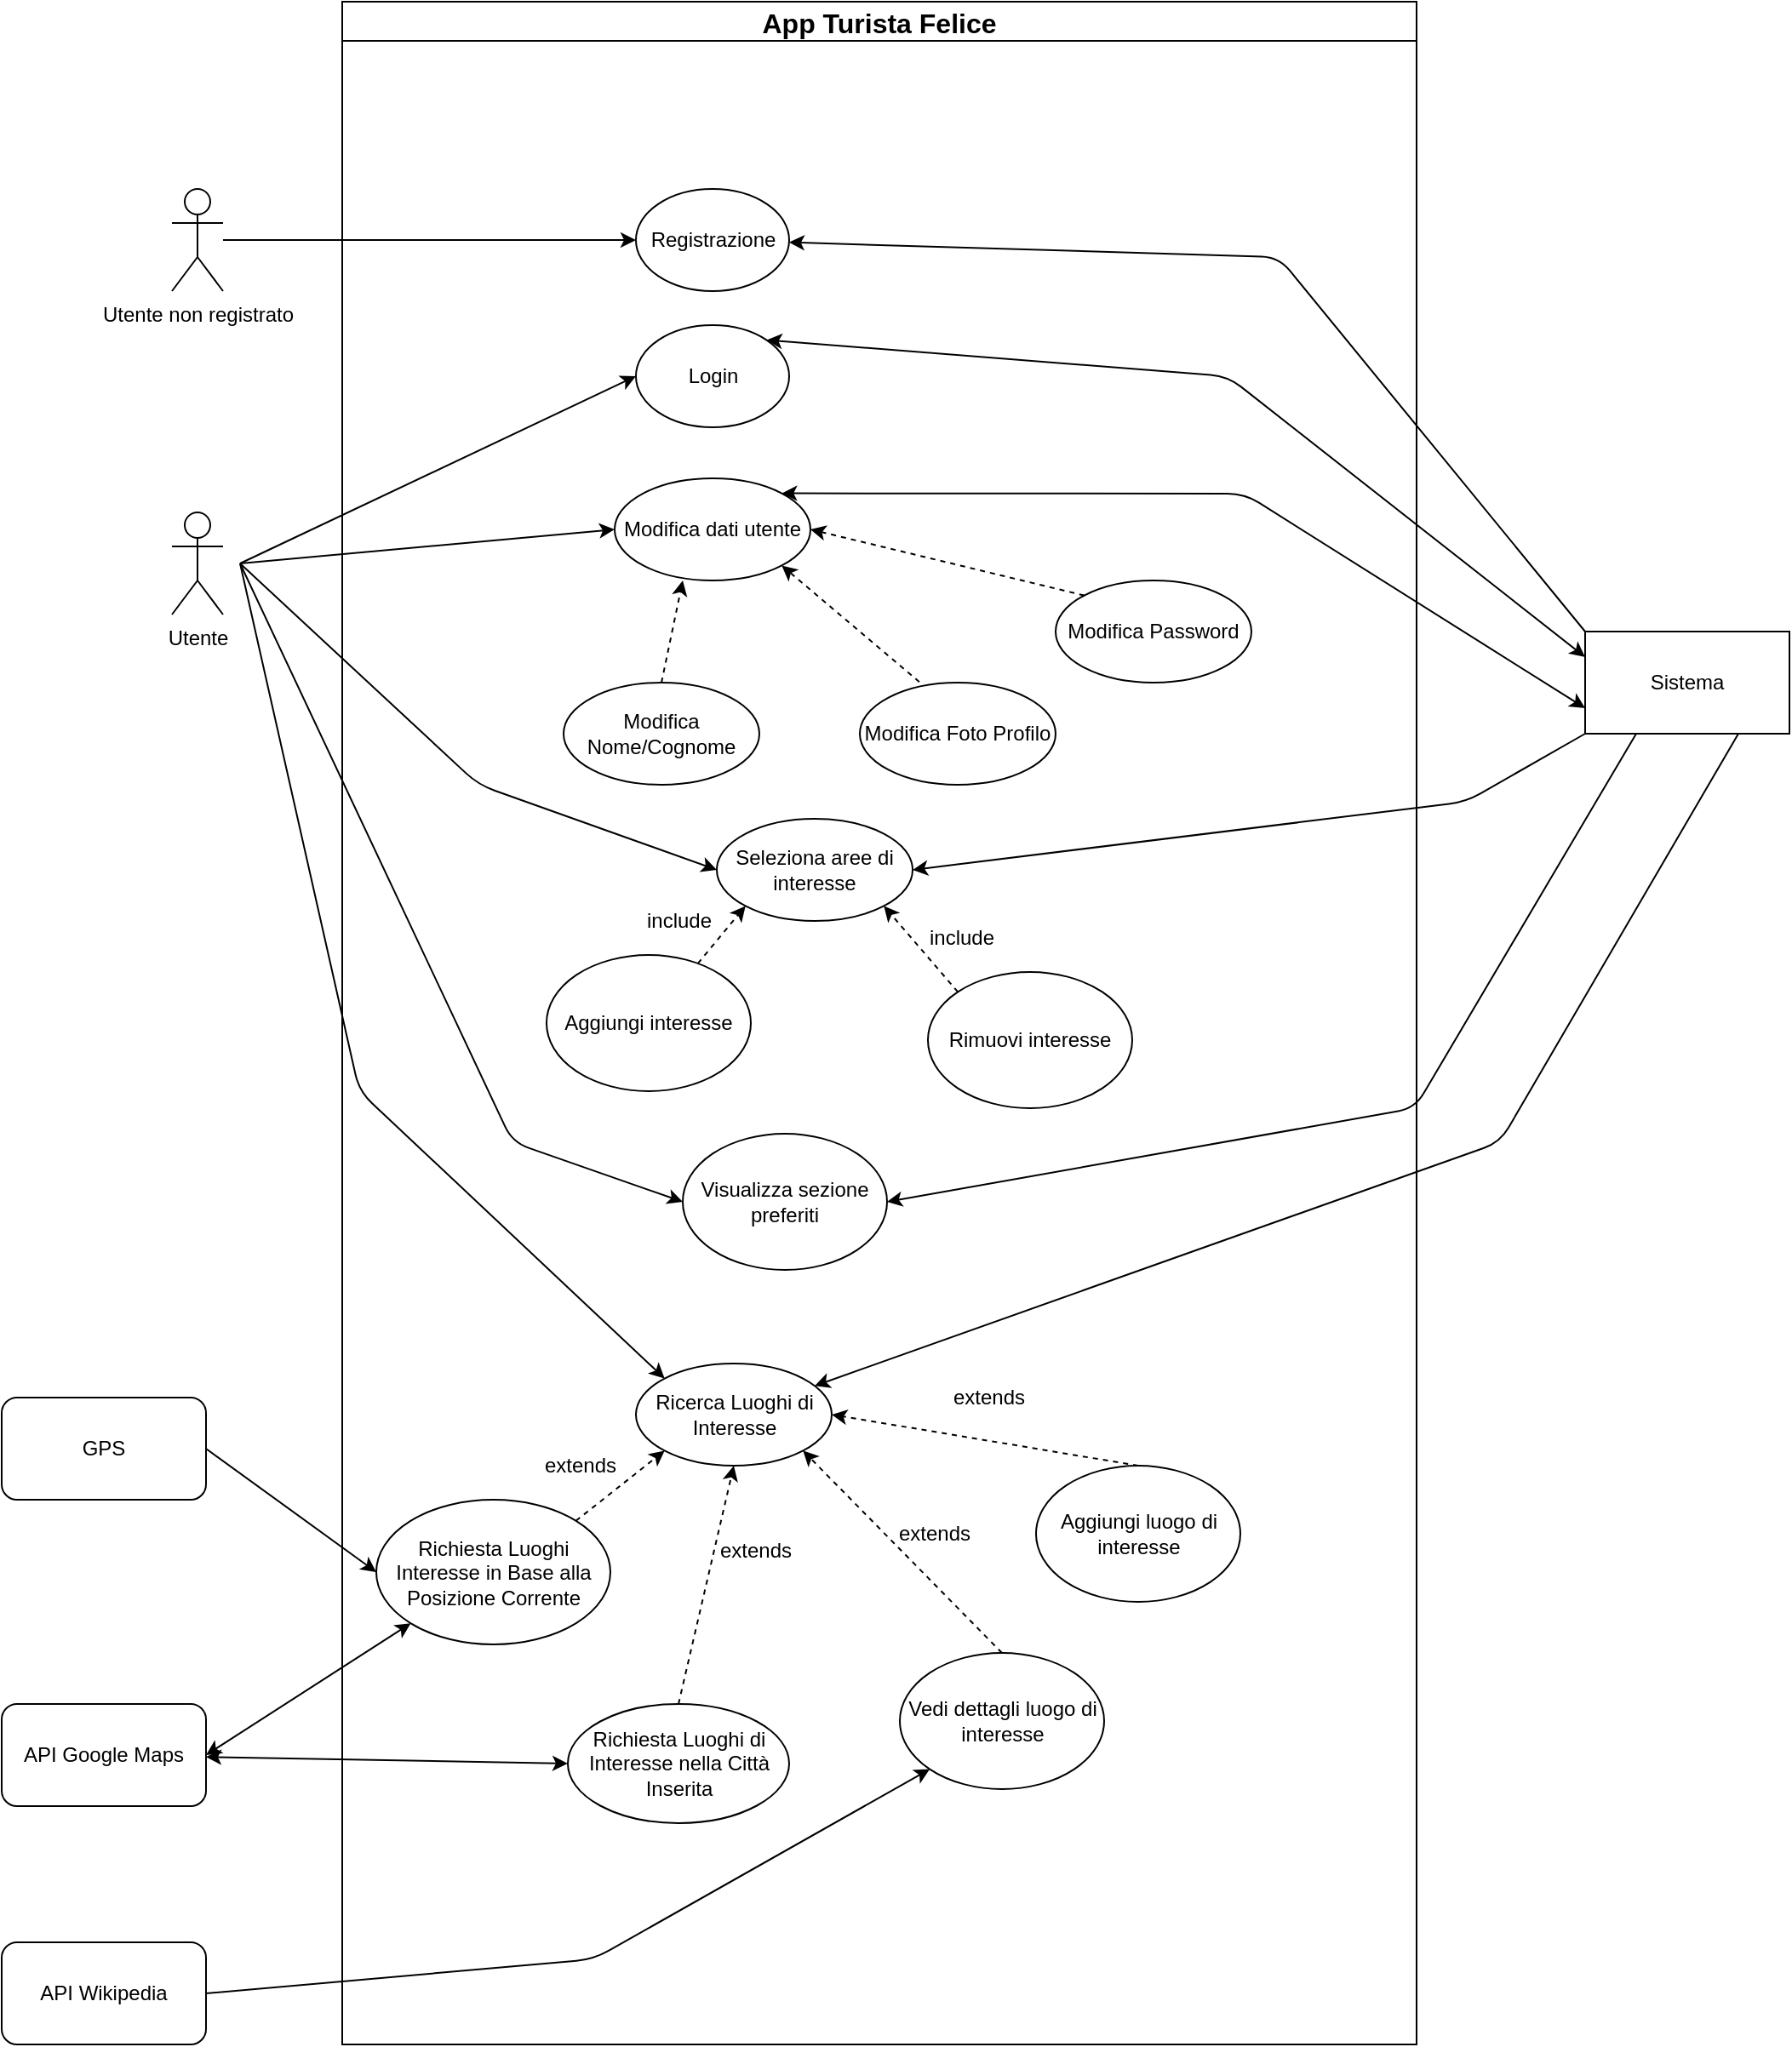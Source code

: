 <mxfile version="11.1.4" type="device"><diagram id="Df0mDbvAcybl1WbsHdeY" name="Page-1"><mxGraphModel dx="3422" dy="2692" grid="1" gridSize="10" guides="1" tooltips="1" connect="1" arrows="1" fold="1" page="1" pageScale="1" pageWidth="827" pageHeight="1169" math="0" shadow="0"><root><mxCell id="0"/><mxCell id="1" parent="0"/><mxCell id="vU6G-IjH8J_xqrElbZkD-1" value="Utente" style="shape=umlActor;verticalLabelPosition=bottom;labelBackgroundColor=#ffffff;verticalAlign=top;html=1;" parent="1" vertex="1"><mxGeometry x="-150" y="220" width="30" height="60" as="geometry"/></mxCell><mxCell id="vU6G-IjH8J_xqrElbZkD-6" value="Login" style="ellipse;whiteSpace=wrap;html=1;" parent="1" vertex="1"><mxGeometry x="122.5" y="110" width="90" height="60" as="geometry"/></mxCell><mxCell id="vU6G-IjH8J_xqrElbZkD-9" value="" style="endArrow=classic;html=1;entryX=0;entryY=0.5;entryDx=0;entryDy=0;" parent="1" target="vU6G-IjH8J_xqrElbZkD-6" edge="1"><mxGeometry width="50" height="50" relative="1" as="geometry"><mxPoint x="-110" y="250" as="sourcePoint"/><mxPoint x="140" y="40" as="targetPoint"/></mxGeometry></mxCell><mxCell id="vU6G-IjH8J_xqrElbZkD-10" value="Registrazione" style="ellipse;whiteSpace=wrap;html=1;" parent="1" vertex="1"><mxGeometry x="122.5" y="30" width="90" height="60" as="geometry"/></mxCell><mxCell id="vU6G-IjH8J_xqrElbZkD-20" value="" style="endArrow=classic;startArrow=classic;html=1;exitX=1;exitY=0;exitDx=0;exitDy=0;entryX=0;entryY=0.25;entryDx=0;entryDy=0;" parent="1" source="vU6G-IjH8J_xqrElbZkD-6" target="c9n3w1KdBEdjfWtatKd5-2" edge="1"><mxGeometry width="50" height="50" relative="1" as="geometry"><mxPoint x="455" y="120" as="sourcePoint"/><mxPoint x="750" y="90" as="targetPoint"/><Array as="points"><mxPoint x="470" y="140"/></Array></mxGeometry></mxCell><mxCell id="vU6G-IjH8J_xqrElbZkD-24" value="Modifica dati utente" style="ellipse;whiteSpace=wrap;html=1;" parent="1" vertex="1"><mxGeometry x="110" y="200" width="115" height="60" as="geometry"/></mxCell><mxCell id="vU6G-IjH8J_xqrElbZkD-25" value="Modifica Password" style="ellipse;whiteSpace=wrap;html=1;" parent="1" vertex="1"><mxGeometry x="369" y="260" width="115" height="60" as="geometry"/></mxCell><mxCell id="vU6G-IjH8J_xqrElbZkD-26" value="Modifica Foto Profilo" style="ellipse;whiteSpace=wrap;html=1;" parent="1" vertex="1"><mxGeometry x="254" y="320" width="115" height="60" as="geometry"/></mxCell><mxCell id="vU6G-IjH8J_xqrElbZkD-27" value="Modifica Nome/Cognome" style="ellipse;whiteSpace=wrap;html=1;" parent="1" vertex="1"><mxGeometry x="80" y="320" width="115" height="60" as="geometry"/></mxCell><mxCell id="vU6G-IjH8J_xqrElbZkD-29" value="" style="endArrow=classic;startArrow=classic;html=1;exitX=1;exitY=0;exitDx=0;exitDy=0;entryX=0;entryY=0.75;entryDx=0;entryDy=0;" parent="1" source="vU6G-IjH8J_xqrElbZkD-24" target="c9n3w1KdBEdjfWtatKd5-2" edge="1"><mxGeometry width="50" height="50" relative="1" as="geometry"><mxPoint x="637.5" y="260" as="sourcePoint"/><mxPoint x="740" y="110" as="targetPoint"/><Array as="points"><mxPoint x="480" y="209"/></Array></mxGeometry></mxCell><mxCell id="vU6G-IjH8J_xqrElbZkD-30" value="" style="endArrow=classic;html=1;entryX=0;entryY=0.5;entryDx=0;entryDy=0;" parent="1" target="vU6G-IjH8J_xqrElbZkD-24" edge="1"><mxGeometry width="50" height="50" relative="1" as="geometry"><mxPoint x="-110" y="250" as="sourcePoint"/><mxPoint x="440" y="300" as="targetPoint"/></mxGeometry></mxCell><mxCell id="vU6G-IjH8J_xqrElbZkD-31" value="" style="endArrow=classic;html=1;dashed=1;entryX=1;entryY=0.5;entryDx=0;entryDy=0;exitX=0;exitY=0;exitDx=0;exitDy=0;" parent="1" source="vU6G-IjH8J_xqrElbZkD-25" target="vU6G-IjH8J_xqrElbZkD-24" edge="1"><mxGeometry width="50" height="50" relative="1" as="geometry"><mxPoint x="379" y="250" as="sourcePoint"/><mxPoint x="379" y="190" as="targetPoint"/></mxGeometry></mxCell><mxCell id="vU6G-IjH8J_xqrElbZkD-32" value="" style="endArrow=classic;html=1;dashed=1;entryX=1;entryY=1;entryDx=0;entryDy=0;exitX=0.304;exitY=-0.007;exitDx=0;exitDy=0;exitPerimeter=0;" parent="1" source="vU6G-IjH8J_xqrElbZkD-26" target="vU6G-IjH8J_xqrElbZkD-24" edge="1"><mxGeometry width="50" height="50" relative="1" as="geometry"><mxPoint x="360" y="320" as="sourcePoint"/><mxPoint x="322.5" y="300" as="targetPoint"/></mxGeometry></mxCell><mxCell id="vU6G-IjH8J_xqrElbZkD-33" value="" style="endArrow=classic;html=1;dashed=1;entryX=0.348;entryY=1;entryDx=0;entryDy=0;exitX=0.5;exitY=0;exitDx=0;exitDy=0;entryPerimeter=0;" parent="1" source="vU6G-IjH8J_xqrElbZkD-27" target="vU6G-IjH8J_xqrElbZkD-24" edge="1"><mxGeometry width="50" height="50" relative="1" as="geometry"><mxPoint x="375" y="340" as="sourcePoint"/><mxPoint x="319.97" y="310.02" as="targetPoint"/></mxGeometry></mxCell><mxCell id="vU6G-IjH8J_xqrElbZkD-37" value="Seleziona aree di interesse" style="ellipse;whiteSpace=wrap;html=1;" parent="1" vertex="1"><mxGeometry x="170" y="400" width="115" height="60" as="geometry"/></mxCell><mxCell id="vU6G-IjH8J_xqrElbZkD-38" value="" style="endArrow=classic;html=1;entryX=0;entryY=0.5;entryDx=0;entryDy=0;" parent="1" target="vU6G-IjH8J_xqrElbZkD-37" edge="1"><mxGeometry width="50" height="50" relative="1" as="geometry"><mxPoint x="-110" y="250" as="sourcePoint"/><mxPoint x="207.5" y="300" as="targetPoint"/><Array as="points"><mxPoint x="30" y="380"/></Array></mxGeometry></mxCell><mxCell id="vU6G-IjH8J_xqrElbZkD-44" value="" style="endArrow=classic;html=1;entryX=0;entryY=0;entryDx=0;entryDy=0;" parent="1" target="vU6G-IjH8J_xqrElbZkD-43" edge="1"><mxGeometry width="50" height="50" relative="1" as="geometry"><mxPoint x="-110" y="250" as="sourcePoint"/><mxPoint x="137.019" y="448.694" as="targetPoint"/><Array as="points"><mxPoint x="-40" y="560"/></Array></mxGeometry></mxCell><mxCell id="vU6G-IjH8J_xqrElbZkD-45" value="Richiesta Luoghi Interesse in Base alla Posizione Corrente" style="ellipse;whiteSpace=wrap;html=1;" parent="1" vertex="1"><mxGeometry x="-30" y="800" width="137.5" height="85" as="geometry"/></mxCell><mxCell id="vU6G-IjH8J_xqrElbZkD-47" value="Richiesta Luoghi di Interesse nella Città Inserita" style="ellipse;whiteSpace=wrap;html=1;" parent="1" vertex="1"><mxGeometry x="82.5" y="920" width="130" height="70" as="geometry"/></mxCell><mxCell id="vU6G-IjH8J_xqrElbZkD-49" value="" style="endArrow=classic;html=1;dashed=1;entryX=0.5;entryY=1;entryDx=0;entryDy=0;exitX=0.5;exitY=0;exitDx=0;exitDy=0;" parent="1" source="vU6G-IjH8J_xqrElbZkD-47" target="vU6G-IjH8J_xqrElbZkD-43" edge="1"><mxGeometry width="50" height="50" relative="1" as="geometry"><mxPoint x="187.5" y="740" as="sourcePoint"/><mxPoint x="337.5" y="560" as="targetPoint"/></mxGeometry></mxCell><mxCell id="vU6G-IjH8J_xqrElbZkD-53" value="" style="endArrow=classic;startArrow=classic;html=1;exitX=0;exitY=0.5;exitDx=0;exitDy=0;" parent="1" source="vU6G-IjH8J_xqrElbZkD-47" edge="1" target="8gwSTxWJ-QMCToF2kCXN-2"><mxGeometry width="50" height="50" relative="1" as="geometry"><mxPoint x="557.5" y="720" as="sourcePoint"/><mxPoint x="-102.5" y="950" as="targetPoint"/><Array as="points"/></mxGeometry></mxCell><mxCell id="vU6G-IjH8J_xqrElbZkD-54" value="" style="endArrow=classic;html=1;dashed=1;entryX=0;entryY=1;entryDx=0;entryDy=0;exitX=1;exitY=0;exitDx=0;exitDy=0;" parent="1" source="vU6G-IjH8J_xqrElbZkD-45" target="vU6G-IjH8J_xqrElbZkD-43" edge="1"><mxGeometry width="50" height="50" relative="1" as="geometry"><mxPoint x="222.5" y="790" as="sourcePoint"/><mxPoint x="215" y="715" as="targetPoint"/></mxGeometry></mxCell><mxCell id="vU6G-IjH8J_xqrElbZkD-56" value="" style="endArrow=classic;startArrow=classic;html=1;exitX=0;exitY=1;exitDx=0;exitDy=0;entryX=1;entryY=0.5;entryDx=0;entryDy=0;" parent="1" source="vU6G-IjH8J_xqrElbZkD-45" edge="1" target="8gwSTxWJ-QMCToF2kCXN-2"><mxGeometry width="50" height="50" relative="1" as="geometry"><mxPoint x="268.462" y="800.251" as="sourcePoint"/><mxPoint x="-102.5" y="950" as="targetPoint"/></mxGeometry></mxCell><mxCell id="c9n3w1KdBEdjfWtatKd5-2" value="Sistema" style="rounded=0;whiteSpace=wrap;html=1;" parent="1" vertex="1"><mxGeometry x="680" y="290" width="120" height="60" as="geometry"/></mxCell><mxCell id="c9n3w1KdBEdjfWtatKd5-10" style="edgeStyle=orthogonalEdgeStyle;rounded=0;orthogonalLoop=1;jettySize=auto;html=1;entryX=0;entryY=0.5;entryDx=0;entryDy=0;" parent="1" source="c9n3w1KdBEdjfWtatKd5-7" target="vU6G-IjH8J_xqrElbZkD-10" edge="1"><mxGeometry relative="1" as="geometry"/></mxCell><mxCell id="c9n3w1KdBEdjfWtatKd5-7" value="Utente non registrato" style="shape=umlActor;verticalLabelPosition=bottom;labelBackgroundColor=#ffffff;verticalAlign=top;html=1;outlineConnect=0;" parent="1" vertex="1"><mxGeometry x="-150" y="30" width="30" height="60" as="geometry"/></mxCell><mxCell id="c9n3w1KdBEdjfWtatKd5-12" value="" style="endArrow=classic;html=1;exitX=0;exitY=0;exitDx=0;exitDy=0;" parent="1" source="c9n3w1KdBEdjfWtatKd5-2" target="vU6G-IjH8J_xqrElbZkD-10" edge="1"><mxGeometry width="50" height="50" relative="1" as="geometry"><mxPoint x="430" y="70" as="sourcePoint"/><mxPoint x="480" y="20" as="targetPoint"/><Array as="points"><mxPoint x="500" y="70"/></Array></mxGeometry></mxCell><mxCell id="c9n3w1KdBEdjfWtatKd5-15" value="" style="endArrow=classic;html=1;exitX=0;exitY=1;exitDx=0;exitDy=0;entryX=1;entryY=0.5;entryDx=0;entryDy=0;" parent="1" source="c9n3w1KdBEdjfWtatKd5-2" target="vU6G-IjH8J_xqrElbZkD-37" edge="1"><mxGeometry width="50" height="50" relative="1" as="geometry"><mxPoint x="680" y="460" as="sourcePoint"/><mxPoint x="730" y="410" as="targetPoint"/><Array as="points"><mxPoint x="610" y="390"/></Array></mxGeometry></mxCell><mxCell id="c9n3w1KdBEdjfWtatKd5-19" value="" style="endArrow=classic;html=1;entryX=0;entryY=0.5;entryDx=0;entryDy=0;exitX=1;exitY=0.5;exitDx=0;exitDy=0;" parent="1" source="8gwSTxWJ-QMCToF2kCXN-1" target="vU6G-IjH8J_xqrElbZkD-45" edge="1"><mxGeometry width="50" height="50" relative="1" as="geometry"><mxPoint x="-127.5" y="770" as="sourcePoint"/><mxPoint x="767.5" y="700" as="targetPoint"/></mxGeometry></mxCell><mxCell id="c9n3w1KdBEdjfWtatKd5-23" value="Aggiungi luogo di interesse" style="ellipse;whiteSpace=wrap;html=1;" parent="1" vertex="1"><mxGeometry x="357.5" y="780" width="120" height="80" as="geometry"/></mxCell><mxCell id="c9n3w1KdBEdjfWtatKd5-25" value="Vedi dettagli luogo di interesse" style="ellipse;whiteSpace=wrap;html=1;" parent="1" vertex="1"><mxGeometry x="277.5" y="890" width="120" height="80" as="geometry"/></mxCell><mxCell id="c9n3w1KdBEdjfWtatKd5-26" value="" style="endArrow=classic;html=1;dashed=1;entryX=1;entryY=0.5;entryDx=0;entryDy=0;exitX=0.5;exitY=0;exitDx=0;exitDy=0;" parent="1" source="c9n3w1KdBEdjfWtatKd5-23" target="vU6G-IjH8J_xqrElbZkD-43" edge="1"><mxGeometry width="50" height="50" relative="1" as="geometry"><mxPoint x="185" y="420" as="sourcePoint"/><mxPoint x="197.52" y="360" as="targetPoint"/></mxGeometry></mxCell><mxCell id="c9n3w1KdBEdjfWtatKd5-27" value="" style="endArrow=classic;html=1;dashed=1;entryX=1;entryY=1;entryDx=0;entryDy=0;exitX=0.5;exitY=0;exitDx=0;exitDy=0;" parent="1" source="c9n3w1KdBEdjfWtatKd5-25" target="vU6G-IjH8J_xqrElbZkD-43" edge="1"><mxGeometry width="50" height="50" relative="1" as="geometry"><mxPoint x="87.5" y="950" as="sourcePoint"/><mxPoint x="91.66" y="891.62" as="targetPoint"/></mxGeometry></mxCell><mxCell id="c9n3w1KdBEdjfWtatKd5-28" value="extends" style="text;html=1;strokeColor=none;fillColor=none;align=center;verticalAlign=middle;whiteSpace=wrap;rounded=0;" parent="1" vertex="1"><mxGeometry x="70" y="770" width="40" height="20" as="geometry"/></mxCell><mxCell id="c9n3w1KdBEdjfWtatKd5-31" value="extends" style="text;html=1;strokeColor=none;fillColor=none;align=center;verticalAlign=middle;whiteSpace=wrap;rounded=0;" parent="1" vertex="1"><mxGeometry x="277.5" y="810" width="40" height="20" as="geometry"/></mxCell><mxCell id="c9n3w1KdBEdjfWtatKd5-32" value="" style="endArrow=classic;html=1;exitX=1;exitY=0.5;exitDx=0;exitDy=0;entryX=0;entryY=1;entryDx=0;entryDy=0;" parent="1" source="8gwSTxWJ-QMCToF2kCXN-3" target="c9n3w1KdBEdjfWtatKd5-25" edge="1"><mxGeometry width="50" height="50" relative="1" as="geometry"><mxPoint x="-127.5" y="1094" as="sourcePoint"/><mxPoint x="377.5" y="840" as="targetPoint"/><Array as="points"><mxPoint x="97.5" y="1070"/></Array></mxGeometry></mxCell><mxCell id="c9n3w1KdBEdjfWtatKd5-33" value="Visualizza sezione preferiti" style="ellipse;whiteSpace=wrap;html=1;" parent="1" vertex="1"><mxGeometry x="150" y="585" width="120" height="80" as="geometry"/></mxCell><mxCell id="c9n3w1KdBEdjfWtatKd5-34" value="" style="endArrow=classic;html=1;entryX=0;entryY=0.5;entryDx=0;entryDy=0;" parent="1" target="c9n3w1KdBEdjfWtatKd5-33" edge="1"><mxGeometry width="50" height="50" relative="1" as="geometry"><mxPoint x="-110" y="250" as="sourcePoint"/><mxPoint x="730" y="610" as="targetPoint"/><Array as="points"><mxPoint x="50" y="590"/></Array></mxGeometry></mxCell><mxCell id="c9n3w1KdBEdjfWtatKd5-35" value="" style="endArrow=classic;html=1;exitX=0.25;exitY=1;exitDx=0;exitDy=0;entryX=1;entryY=0.5;entryDx=0;entryDy=0;" parent="1" source="c9n3w1KdBEdjfWtatKd5-2" target="c9n3w1KdBEdjfWtatKd5-33" edge="1"><mxGeometry width="50" height="50" relative="1" as="geometry"><mxPoint x="680" y="660" as="sourcePoint"/><mxPoint x="730" y="610" as="targetPoint"/><Array as="points"><mxPoint x="580" y="570"/></Array></mxGeometry></mxCell><mxCell id="qokI_nvIeaOaWmSl1qRf-3" value="Aggiungi interesse" style="ellipse;whiteSpace=wrap;html=1;" parent="1" vertex="1"><mxGeometry x="70" y="480" width="120" height="80" as="geometry"/></mxCell><mxCell id="qokI_nvIeaOaWmSl1qRf-4" value="Rimuovi interesse" style="ellipse;whiteSpace=wrap;html=1;" parent="1" vertex="1"><mxGeometry x="294" y="490" width="120" height="80" as="geometry"/></mxCell><mxCell id="qokI_nvIeaOaWmSl1qRf-5" value="" style="endArrow=classic;html=1;dashed=1;entryX=0;entryY=1;entryDx=0;entryDy=0;" parent="1" source="qokI_nvIeaOaWmSl1qRf-3" target="vU6G-IjH8J_xqrElbZkD-37" edge="1"><mxGeometry width="50" height="50" relative="1" as="geometry"><mxPoint x="121.25" y="692.5" as="sourcePoint"/><mxPoint x="97.5" y="830" as="targetPoint"/></mxGeometry></mxCell><mxCell id="qokI_nvIeaOaWmSl1qRf-6" value="" style="endArrow=classic;html=1;dashed=1;entryX=1;entryY=1;entryDx=0;entryDy=0;exitX=0;exitY=0;exitDx=0;exitDy=0;" parent="1" source="qokI_nvIeaOaWmSl1qRf-4" target="vU6G-IjH8J_xqrElbZkD-37" edge="1"><mxGeometry width="50" height="50" relative="1" as="geometry"><mxPoint x="163.433" y="493.177" as="sourcePoint"/><mxPoint x="197.382" y="441.492" as="targetPoint"/></mxGeometry></mxCell><mxCell id="vU6G-IjH8J_xqrElbZkD-43" value="Ricerca Luoghi di Interesse" style="ellipse;whiteSpace=wrap;html=1;" parent="1" vertex="1"><mxGeometry x="122.5" y="720" width="115" height="60" as="geometry"/></mxCell><mxCell id="clBDpN1S77K8gTxD6fQZ-4" value="" style="endArrow=classic;html=1;exitX=0.75;exitY=1;exitDx=0;exitDy=0;" parent="1" source="c9n3w1KdBEdjfWtatKd5-2" target="vU6G-IjH8J_xqrElbZkD-43" edge="1"><mxGeometry width="50" height="50" relative="1" as="geometry"><mxPoint x="710" y="350" as="sourcePoint"/><mxPoint x="60" y="670.0" as="targetPoint"/><Array as="points"><mxPoint x="630" y="590"/></Array></mxGeometry></mxCell><mxCell id="clBDpN1S77K8gTxD6fQZ-6" value="extends" style="text;html=1;strokeColor=none;fillColor=none;align=center;verticalAlign=middle;whiteSpace=wrap;rounded=0;" parent="1" vertex="1"><mxGeometry x="172.5" y="820" width="40" height="20" as="geometry"/></mxCell><mxCell id="clBDpN1S77K8gTxD6fQZ-7" value="extends" style="text;html=1;strokeColor=none;fillColor=none;align=center;verticalAlign=middle;whiteSpace=wrap;rounded=0;" parent="1" vertex="1"><mxGeometry x="310" y="730" width="40" height="20" as="geometry"/></mxCell><mxCell id="8gwSTxWJ-QMCToF2kCXN-1" value="GPS" style="rounded=1;whiteSpace=wrap;html=1;" parent="1" vertex="1"><mxGeometry x="-250" y="740" width="120" height="60" as="geometry"/></mxCell><mxCell id="8gwSTxWJ-QMCToF2kCXN-2" value="API Google Maps" style="rounded=1;whiteSpace=wrap;html=1;" parent="1" vertex="1"><mxGeometry x="-250" y="920" width="120" height="60" as="geometry"/></mxCell><mxCell id="8gwSTxWJ-QMCToF2kCXN-3" value="API Wikipedia" style="rounded=1;whiteSpace=wrap;html=1;" parent="1" vertex="1"><mxGeometry x="-250" y="1060" width="120" height="60" as="geometry"/></mxCell><mxCell id="l-FjWsOvfOntzxRr1Q2F-1" value="include" style="text;html=1;strokeColor=none;fillColor=none;align=center;verticalAlign=middle;whiteSpace=wrap;rounded=0;" vertex="1" parent="1"><mxGeometry x="127.5" y="450" width="40" height="20" as="geometry"/></mxCell><mxCell id="l-FjWsOvfOntzxRr1Q2F-2" value="include" style="text;html=1;strokeColor=none;fillColor=none;align=center;verticalAlign=middle;whiteSpace=wrap;rounded=0;" vertex="1" parent="1"><mxGeometry x="294" y="460" width="40" height="20" as="geometry"/></mxCell><mxCell id="l-FjWsOvfOntzxRr1Q2F-17" value="App Turista Felice" style="swimlane;fontSize=16;align=center;" vertex="1" parent="1"><mxGeometry x="-50" y="-80" width="631" height="1200" as="geometry"/></mxCell></root></mxGraphModel></diagram></mxfile>